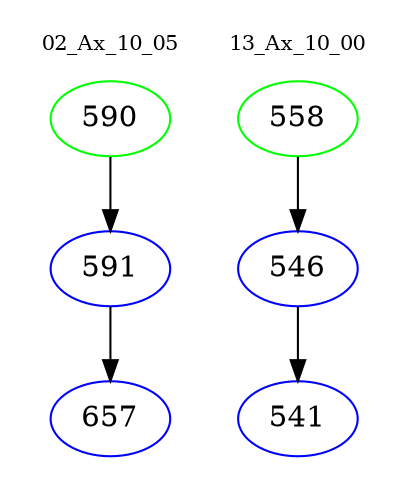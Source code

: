 digraph{
subgraph cluster_0 {
color = white
label = "02_Ax_10_05";
fontsize=10;
T0_590 [label="590", color="green"]
T0_590 -> T0_591 [color="black"]
T0_591 [label="591", color="blue"]
T0_591 -> T0_657 [color="black"]
T0_657 [label="657", color="blue"]
}
subgraph cluster_1 {
color = white
label = "13_Ax_10_00";
fontsize=10;
T1_558 [label="558", color="green"]
T1_558 -> T1_546 [color="black"]
T1_546 [label="546", color="blue"]
T1_546 -> T1_541 [color="black"]
T1_541 [label="541", color="blue"]
}
}
